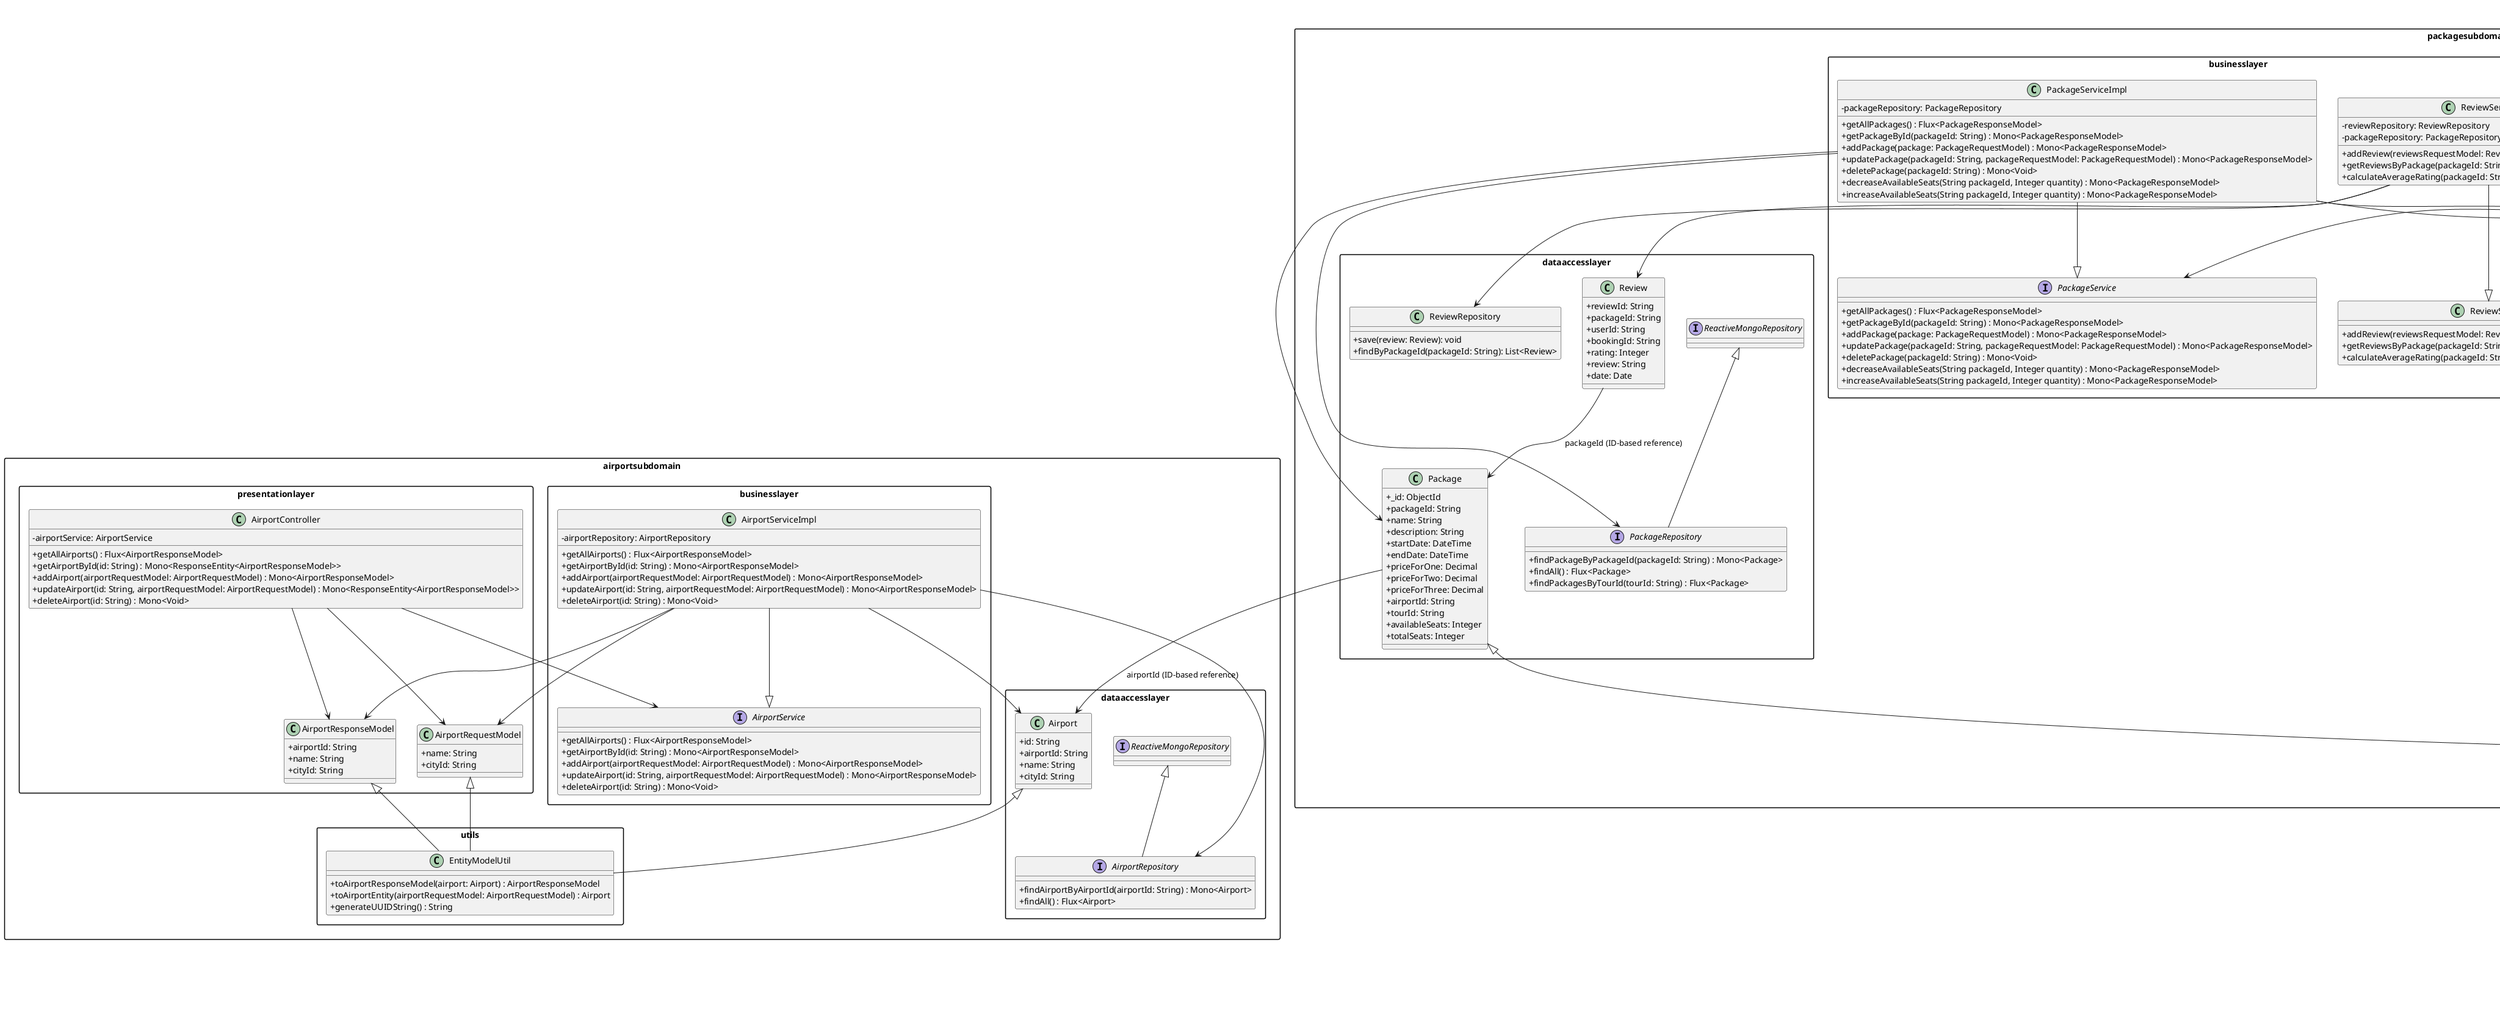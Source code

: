@startuml
title Integrated Class Diagram (Airport, Hotel, TourEvent, Package, Traveler Subdomains)

skinparam packageStyle rectangle
skinparam classAttributeIconSize 0
skinparam interfaceStyle circle
skinparam legendBorderColor black
skinparam legendBackgroundColor #DDDDDD

' ***********************************************************************
' AIRPORT SUBDOMAIN
' ***********************************************************************
package "airportsubdomain" {
    package "businesslayer" {
        interface AirportService {
            + getAllAirports() : Flux<AirportResponseModel>
            + getAirportById(id: String) : Mono<AirportResponseModel>
            + addAirport(airportRequestModel: AirportRequestModel) : Mono<AirportResponseModel>
            + updateAirport(id: String, airportRequestModel: AirportRequestModel) : Mono<AirportResponseModel>
            + deleteAirport(id: String) : Mono<Void>
        }

        class AirportServiceImpl {
            - airportRepository: AirportRepository
            + getAllAirports() : Flux<AirportResponseModel>
            + getAirportById(id: String) : Mono<AirportResponseModel>
            + addAirport(airportRequestModel: AirportRequestModel) : Mono<AirportResponseModel>
            + updateAirport(id: String, airportRequestModel: AirportRequestModel) : Mono<AirportResponseModel>
            + deleteAirport(id: String) : Mono<Void>
        }
    }

    package "dataaccesslayer" {
        class Airport {
            + id: String
            + airportId: String
            + name: String
            + cityId: String
        }

        interface AirportRepository extends ReactiveMongoRepository {
            + findAirportByAirportId(airportId: String) : Mono<Airport>
            + findAll() : Flux<Airport>
        }
    }

    package "presentationlayer" {
        class AirportRequestModel {
            + name: String
            + cityId: String
        }

        class AirportResponseModel {
            + airportId: String
            + name: String
            + cityId: String
        }

        class AirportController {
            - airportService: AirportService
            + getAllAirports() : Flux<AirportResponseModel>
            + getAirportById(id: String) : Mono<ResponseEntity<AirportResponseModel>>
            + addAirport(airportRequestModel: AirportRequestModel) : Mono<AirportResponseModel>
            + updateAirport(id: String, airportRequestModel: AirportRequestModel) : Mono<ResponseEntity<AirportResponseModel>>
            + deleteAirport(id: String) : Mono<Void>
        }
    }

    package "utils" {
        class EntityModelUtil {
            + toAirportResponseModel(airport: Airport) : AirportResponseModel
            + toAirportEntity(airportRequestModel: AirportRequestModel) : Airport
            + generateUUIDString() : String
        }
    }

    AirportServiceImpl -down-|> AirportService
    AirportServiceImpl -down-> AirportRepository
    AirportController -down-> AirportService
    AirportController -down-> AirportRequestModel
    AirportController -down-> AirportResponseModel
    AirportServiceImpl -down-> Airport
    AirportServiceImpl -down-> AirportRequestModel
    AirportServiceImpl -down-> AirportResponseModel
    EntityModelUtil -up-^ Airport
    EntityModelUtil -up-^ AirportRequestModel
    EntityModelUtil -up-^ AirportResponseModel
}

' ***********************************************************************
' HOTEL SUBDOMAIN
' ***********************************************************************
package "hotelSubdomain" {
    package "businesslayer" {
        interface HotelService {
            + getHotelByHotelId(hotelId: String) : Mono<HotelResponseModel>
            + getHotels(cityId: String) : Flux<HotelResponseModel>
            + createHotel(hotelRequestModel: Mono<HotelRequestModel>) : Mono<HotelResponseModel>
            + updateHotel(hotelId: String, hotelRequestModel: Mono<HotelRequestModel>) : Mono<HotelResponseModel>
            + deleteHotel(hotelId: String) : Mono<Void>
        }

        class HotelServiceImpl {
            - hotelRepository: HotelRepository
            + getHotelByHotelId(hotelId: String) : Mono<HotelResponseModel>
            + getHotels(cityId: String) : Flux<HotelResponseModel>
            + createHotel(hotelRequestModel: Mono<HotelRequestModel>) : Mono<HotelResponseModel>
            + updateHotel(hotelId: String, hotelRequestModel: Mono<HotelRequestModel>) : Mono<HotelResponseModel>
            + deleteHotel(hotelId: String) : Mono<Void>
        }
    }

    package "dataaccesslayer" {
        class Hotel {
            + id: String
            + hotelId: String
            + name: String
            + cityId: String
            + url: String
        }

        interface HotelRepository extends ReactiveMongoRepository {
            + findHotelByHotelId(hotelId: String) : Mono<Hotel>
            + findAllByCityId(cityId: String) : Flux<Hotel>
            + findAll() : Flux<Hotel>
        }
    }

    package "presentationlayer" {
        class HotelRequestModel {
            + name: String
            + cityId: String
            + url: String
        }

        class HotelResponseModel {
            + hotelId: String
            + name: String
            + cityId: String
            + url: String
        }

        class HotelController {
            - hotelService: HotelService
            + getHotels(cityId: String) : Flux<HotelResponseModel>
            + getHotelByHotelId(hotelId: String) : Mono<ResponseEntity<HotelResponseModel>>
            + createHotel(hotelRequestModel: Mono<HotelRequestModel>) : Mono<ResponseEntity<HotelResponseModel>>
            + updateHotel(hotelId: String, hotelRequestModel: Mono<HotelRequestModel>) : Mono<ResponseEntity<HotelResponseModel>>
            + deleteHotel(hotelId: String) : Mono<ResponseEntity<Void>>
        }
    }

    package "utils" {
        class HotelEntityModel {
            + toHotelResponseModel(hotel: Hotel) : HotelResponseModel
            + toHotelEntity(hotelRequestModel: HotelRequestModel) : Hotel
            + generateUUIDString() : String
        }
    }

    HotelServiceImpl -down-|> HotelService
    HotelServiceImpl -down-> HotelRepository
    HotelController -down-> HotelService
    HotelController -down-> HotelRequestModel
    HotelController -down-> HotelResponseModel
    HotelServiceImpl -down-> Hotel
    HotelServiceImpl -down-> HotelRequestModel
    HotelServiceImpl -down-> HotelResponseModel
    HotelEntityModel -up-^ Hotel
    HotelEntityModel -up-^ HotelRequestModel
    HotelEntityModel -up-^ HotelResponseModel
}

' ***********************************************************************
' TOUREVENT SUBDOMAIN
' ***********************************************************************
package "toureventsubdomain" {
    package "businesslayer" {
        interface TourEventService {
            + getAllTourEvents() : Flux<TourEventResponseModel>
            + getTourEventById(tourEventId: String) : Mono<TourEventResponseModel>
            + addTourEvent(tourEvent: TourEventRequestModel) : Mono<TourEventResponseModel>
            + updateTourEvent(tourEventId: String, tourEventRequestModel: TourEventRequestModel) : Mono<TourEventResponseModel>
            + deleteTourEvent(tourEventId: String) : Mono<Void>
        }

        class TourEventServiceImpl {
            - tourEventRepository: TourEventRepository
            + getAllTourEvents() : Flux<TourEventResponseModel>
            + getTourEventById(tourEventId: String) : Mono<TourEventResponseModel>
            + addTourEvent(tourEvent: TourEventRequestModel) : Mono<TourEventResponseModel>
            + updateTourEvent(tourEventId: String, tourEventRequestModel: TourEventRequestModel) : Mono<TourEventResponseModel>
            + deleteTourEvent(tourEventId: String) : Mono<Void>
        }
    }

    package "dataaccesslayer" {
        class TourEvent {
            + _id: ObjectId
            + tourEventId: String
            + seq: Integer
            + seqDesc: String
            + tourId: String
            + eventId: String
            + hotelId: String
        }

        interface TourEventRepository extends ReactiveMongoRepository {
            + findTourEventByTourEventId(tourEventId: String) : Mono<TourEvent>
            + findAll() : Flux<TourEvent>
        }
    }

    package "presentationlayer" {
        class TourEventRequestModel {
            + seq: Integer
            + seqDesc: String
            + tourId: String
            + eventId: String
        }

        class TourEventResponseModel {
            + tourEventId: String
            + seq: Integer
            + seqDesc: String
            + tourId: String
            + eventId: String
        }

        class TourEventController {
            - tourEventService: TourEventService
            + getAllTourEvents() : Flux<TourEventResponseModel>
            + getTourEventById(tourEventId: String) : Mono<ResponseEntity<TourEventResponseModel>>
            + addTourEvent(tourEventRequestModel: TourEventRequestModel) : Mono<TourEventResponseModel>
            + updateTourEvent(tourEventId: String, tourEventRequestModel: TourEventRequestModel) : Mono<ResponseEntity<TourEventResponseModel>>
            + deleteTourEvent(tourEventId: String) : Mono<Void>
        }
    }

    package "utils" {
        class EntityModelUtil_tourevent {
            + toTourEventResponseModel(tourEvent: TourEvent) : TourEventResponseModel
            + toTourEventEntity(tourEventRequestModel: TourEventRequestModel) : TourEvent
            + generateUUIDString() : String
        }
    }

    TourEventServiceImpl -down-|> TourEventService
    TourEventServiceImpl -down-> TourEventRepository
    TourEventController -down-> TourEventService
    TourEventController -down-> TourEventRequestModel
    TourEventController -down-> TourEventResponseModel
    TourEventServiceImpl -down-> TourEvent
    TourEventServiceImpl -down-> TourEventRequestModel
    TourEventServiceImpl -down-> TourEventResponseModel
    EntityModelUtil_tourevent -up-^ TourEvent
    EntityModelUtil_tourevent -up-^ TourEventRequestModel
    EntityModelUtil_tourevent -up-^ TourEventResponseModel
}

' ***********************************************************************
' TRAVELER SUBDOMAIN
' ***********************************************************************
package "travelersubdomain" {
    package "businesslayer" {
        interface TravelerService {
            + getAllTravelers(firstName: String) : Flux<TravelerResponseModel>
            + getTravelerByTravelerId(travelerId: String) : Mono<TravelerResponseModel>
            + createTraveler(travelerRequestModel: TravelerRequestModel) : Mono<TravelerResponseModel>
            + updateTraveler(travelerId: String, travelerRequestModel: TravelerRequestModel) : Mono<TravelerResponseModel>
            + deleteTraveler(travelerId: String) : Mono<TravelerResponseModel>
        }

        class TravelerServiceImpl {
            - travelerRepository: TravelerRepository
            + getAllTravelers(firstName: String) : Flux<TravelerResponseModel>
            + getTravelerByTravelerId(travelerId: String) : Mono<TravelerResponseModel>
            + createTraveler(travelerRequestModel: TravelerRequestModel) : Mono<TravelerResponseModel>
            + updateTraveler(travelerId: String, travelerRequestModel: TravelerRequestModel) : Mono<TravelerResponseModel>
            + deleteTraveler(travelerId: String) : Mono<TravelerResponseModel>
        }
    }

    package "dataaccesslayer" {
        class Traveler {
            + id: String
            + travelerId: String
            + seq: Integer
            + firstName: String
            + lastName: String
            + addressLine1: String
            + addressLine2: String
            + city: String
            + state: String
            + email: String
            + countryId: String
        }

        interface TravelerRepository extends ReactiveMongoRepository {
            + findTravelerByTravelerId(travelerId: String) : Mono<Traveler>
            + findTravelerByFirstName(firstName: String) : Flux<Traveler>
            + findAll() : Flux<Traveler>
        }
    }

    package "presentationlayer" {
        class TravelerRequestModel {
            + seq: Integer
            + firstName: String
            + lastName: String
            + addressLine1: String
            + addressLine2: String
            + city: String
            + state: String
            + email: String
            + countryId: String
        }

        class TravelerResponseModel {
            + travelerId: String
            + seq: Integer
            + firstName: String
            + lastName: String
            + addressLine1: String
            + addressLine2: String
            + city: String
            + state: String
            + email: String
            + countryId: String
        }

        class TravelerController {
            - travelerService: TravelerService
            + getAllTravelers(firstName: String) : Flux<TravelerResponseModel>
            + getTravelerByTravelerId(travelerId: String) : Mono<ResponseEntity<TravelerResponseModel>>
            + createTraveler(travelerRequestModel: TravelerRequestModel) : Mono<ResponseEntity<TravelerResponseModel>>
            + updateTraveler(travelerId: String, travelerRequestModel: TravelerRequestModel) : Mono<ResponseEntity<TravelerResponseModel>>
            + deleteTraveler(travelerId: String) : Mono<ResponseEntity<TravelerResponseModel>>
        }
    }

    package "utils" {
        class TravelerEntityModelUtil {
            + toTravelerResponseModel(traveler: Traveler) : TravelerResponseModel
            + toTravelerEntity(travelerRequestModel: TravelerRequestModel) : Traveler
        }
    }

    TravelerServiceImpl -down-|> TravelerService
    TravelerServiceImpl -down-> TravelerRepository
    TravelerController -down-> TravelerService
    TravelerController -down-> TravelerRequestModel
    TravelerController -down-> TravelerResponseModel
    TravelerServiceImpl -down-> Traveler
    TravelerServiceImpl -down-> TravelerRequestModel
    TravelerServiceImpl -down-> TravelerResponseModel
    TravelerEntityModelUtil -up-^ Traveler
    TravelerEntityModelUtil -up-^ TravelerRequestModel
    TravelerEntityModelUtil -up-^ TravelerResponseModel
}

' ***********************************************************************
' PACKAGE SUBDOMAIN
' ***********************************************************************
package "packagesubdomain" {
    package "businesslayer" {
        interface PackageService {
            + getAllPackages() : Flux<PackageResponseModel>
            + getPackageById(packageId: String) : Mono<PackageResponseModel>
            + addPackage(package: PackageRequestModel) : Mono<PackageResponseModel>
            + updatePackage(packageId: String, packageRequestModel: PackageRequestModel) : Mono<PackageResponseModel>
            + deletePackage(packageId: String) : Mono<Void>
            + decreaseAvailableSeats(String packageId, Integer quantity) : Mono<PackageResponseModel>
            + increaseAvailableSeats(String packageId, Integer quantity) : Mono<PackageResponseModel>
        }

        class PackageServiceImpl {
            - packageRepository: PackageRepository
            + getAllPackages() : Flux<PackageResponseModel>
            + getPackageById(packageId: String) : Mono<PackageResponseModel>
            + addPackage(package: PackageRequestModel) : Mono<PackageResponseModel>
            + updatePackage(packageId: String, packageRequestModel: PackageRequestModel) : Mono<PackageResponseModel>
            + deletePackage(packageId: String) : Mono<Void>
            + decreaseAvailableSeats(String packageId, Integer quantity) : Mono<PackageResponseModel>
            + increaseAvailableSeats(String packageId, Integer quantity) : Mono<PackageResponseModel>
        }

         class ReviewService {
                  +addReview(reviewsRequestModel: ReviewsRequestModel): void
                  +getReviewsByPackage(packageId: String): List<ReviewsResponseModel>
                  +calculateAverageRating(packageId: String): Double
                }

                class ReviewServiceImpl {
                  -reviewRepository: ReviewRepository
                  -packageRepository: PackageRepository
                  +addReview(reviewsRequestModel: ReviewsRequestModel): void
                  +getReviewsByPackage(packageId: String): List<ReviewsResponseModel>
                  +calculateAverageRating(packageId: String): Double
                }
    }

    package "dataaccesslayer" {
        class Package {
            + _id: ObjectId
            + packageId: String
            + name: String
            + description: String
            + startDate: DateTime
            + endDate: DateTime
            + priceForOne: Decimal
            + priceForTwo: Decimal
            + priceForThree: Decimal
            + airportId: String
            + tourId: String
            + availableSeats: Integer
            + totalSeats: Integer
        }

        interface PackageRepository extends ReactiveMongoRepository {
            + findPackageByPackageId(packageId: String) : Mono<Package>
            + findAll() : Flux<Package>
            + findPackagesByTourId(tourId: String) : Flux<Package>
        }

        class Review {
                  +reviewId: String
                  +packageId: String
                  +userId: String
                  +bookingId: String
                  +rating: Integer
                  +review: String
                  +date: Date
                }


                class ReviewRepository {
                  +save(review: Review): void
                  +findByPackageId(packageId: String): List<Review>
                }
    }

    package "presentationlayer" {
        class PackageRequestModel {
            + name: String
            + description: String
            + startDate: DateTime
            + endDate: DateTime
            + priceForOne: Decimal
            + priceForTwo: Decimal
            + priceForThree: Decimal
            + airportId: String
            + tourId: String
            + totalSeats: Integer
        }

        class PackageResponseModel {
            + packageId: String
            + name: String
            + description: String
            + startDate: DateTime
            + endDate: DateTime
            + priceForOne: Decimal
            + priceForTwo: Decimal
            + priceForThree: Decimal
            + airportId: String
            + tourId: String
            + availableSeats: Integer
            + totalSeats: Integer
        }

        class PackageController {
            - packageService: PackageService
            + getAllPackages() : Flux<PackageResponseModel>
            + getPackageById(packageId: String) : Mono<ResponseEntity<PackageResponseModel>>
            + addPackage(packageRequestModel: PackageRequestModel) : Mono<PackageResponseModel>
            + updatePackage(packageId: String, packageRequestModel: PackageRequestModel) : Mono<ResponseEntity<PackageResponseModel>>
            + deletePackage(packageId: String) : Mono<Void>
            + decreaseAvailableSeats(String packageId, Integer quantity) : Mono<PackageResponseModel>
            + increaseAvailableSeats(String packageId, Integer quantity) : Mono<PackageResponseModel>
        }

        class ReviewController {
                  +addReview(reviewsRequestModel: ReviewsRequestModel): Mono<ReviewResponseModel>
                  +getReviews(packageId: String): Flux<ReviewResponseModel>
                  +getAverageRating(packageId: String): Double
                }

                class ReviewResponseModel {
                          +reviewId: String
                          +packageId: String
                          +userId: String
                          +bookingId: String
                          +rating: Integer
                          +review: String
                          +date: Date
                        }

                class ReviewRequestModel {
                          +packageId: String
                          +userId: String
                          +bookingId: String
                          +rating: Integer
                          +review: String
                          +date: Date
                        }
    }

    package "utils" {
        class EntityModelUtil_package {
            + toPackageResponseModel(package: Package) : PackageResponseModel
            + toPackageEntity(packageRequestModel: PackageRequestModel) : Package
            + generateUUIDString() : String
        }
    }

    PackageServiceImpl -down-|> PackageService
    PackageServiceImpl -down-> PackageRepository
    PackageController -down-> PackageService
    PackageController -down-> PackageRequestModel
    PackageController -down-> PackageResponseModel
    PackageServiceImpl -down-> Package
    PackageServiceImpl -down-> PackageRequestModel
    PackageServiceImpl -down-> PackageResponseModel
    EntityModelUtil_package -up-^ Package
    EntityModelUtil_package -up-^ PackageRequestModel
    EntityModelUtil_package -up-^ PackageResponseModel

     ReviewServiceImpl -down-|> ReviewService
            ReviewServiceImpl -down-> ReviewRepository
            ReviewController -down-> ReviewService
            ReviewController -down-> ReviewRequestModel
            ReviewController -down-> ReviewResponseModel
            ReviewServiceImpl -down-> Review
            ReviewServiceImpl -down-> ReviewRequestModel
            ReviewServiceImpl -down-> ReviewResponseModel
}

' ***********************************************************************
' CROSS-DOMAIN DEPENDENCIES (Only between the provided subdomains)
' ***********************************************************************
' TourEvent references a hotel by hotelId
toureventsubdomain.dataaccesslayer.TourEvent --> hotelSubdomain.dataaccesslayer.Hotel : "hotelId (ID-based reference)"

' Package references an airport by airportId
packagesubdomain.dataaccesslayer.Package --> airportsubdomain.dataaccesslayer.Airport : "airportId (ID-based reference)"
packagesubdomain.dataaccesslayer.Review --> packagesubdomain.dataaccesslayer.Package : "packageId (ID-based reference)"

' Note: No other inter-subdomain links are provided or mentioned.

' ***********************************************************************
' Legend
' ***********************************************************************
legend
|=Symbol=|=Meaning=|
|-->|Dependency (ID-based reference)|
|-| or -down->| Normal relationship (association)|
|^| Generalization (implements/extends)|
endlegend

@enduml